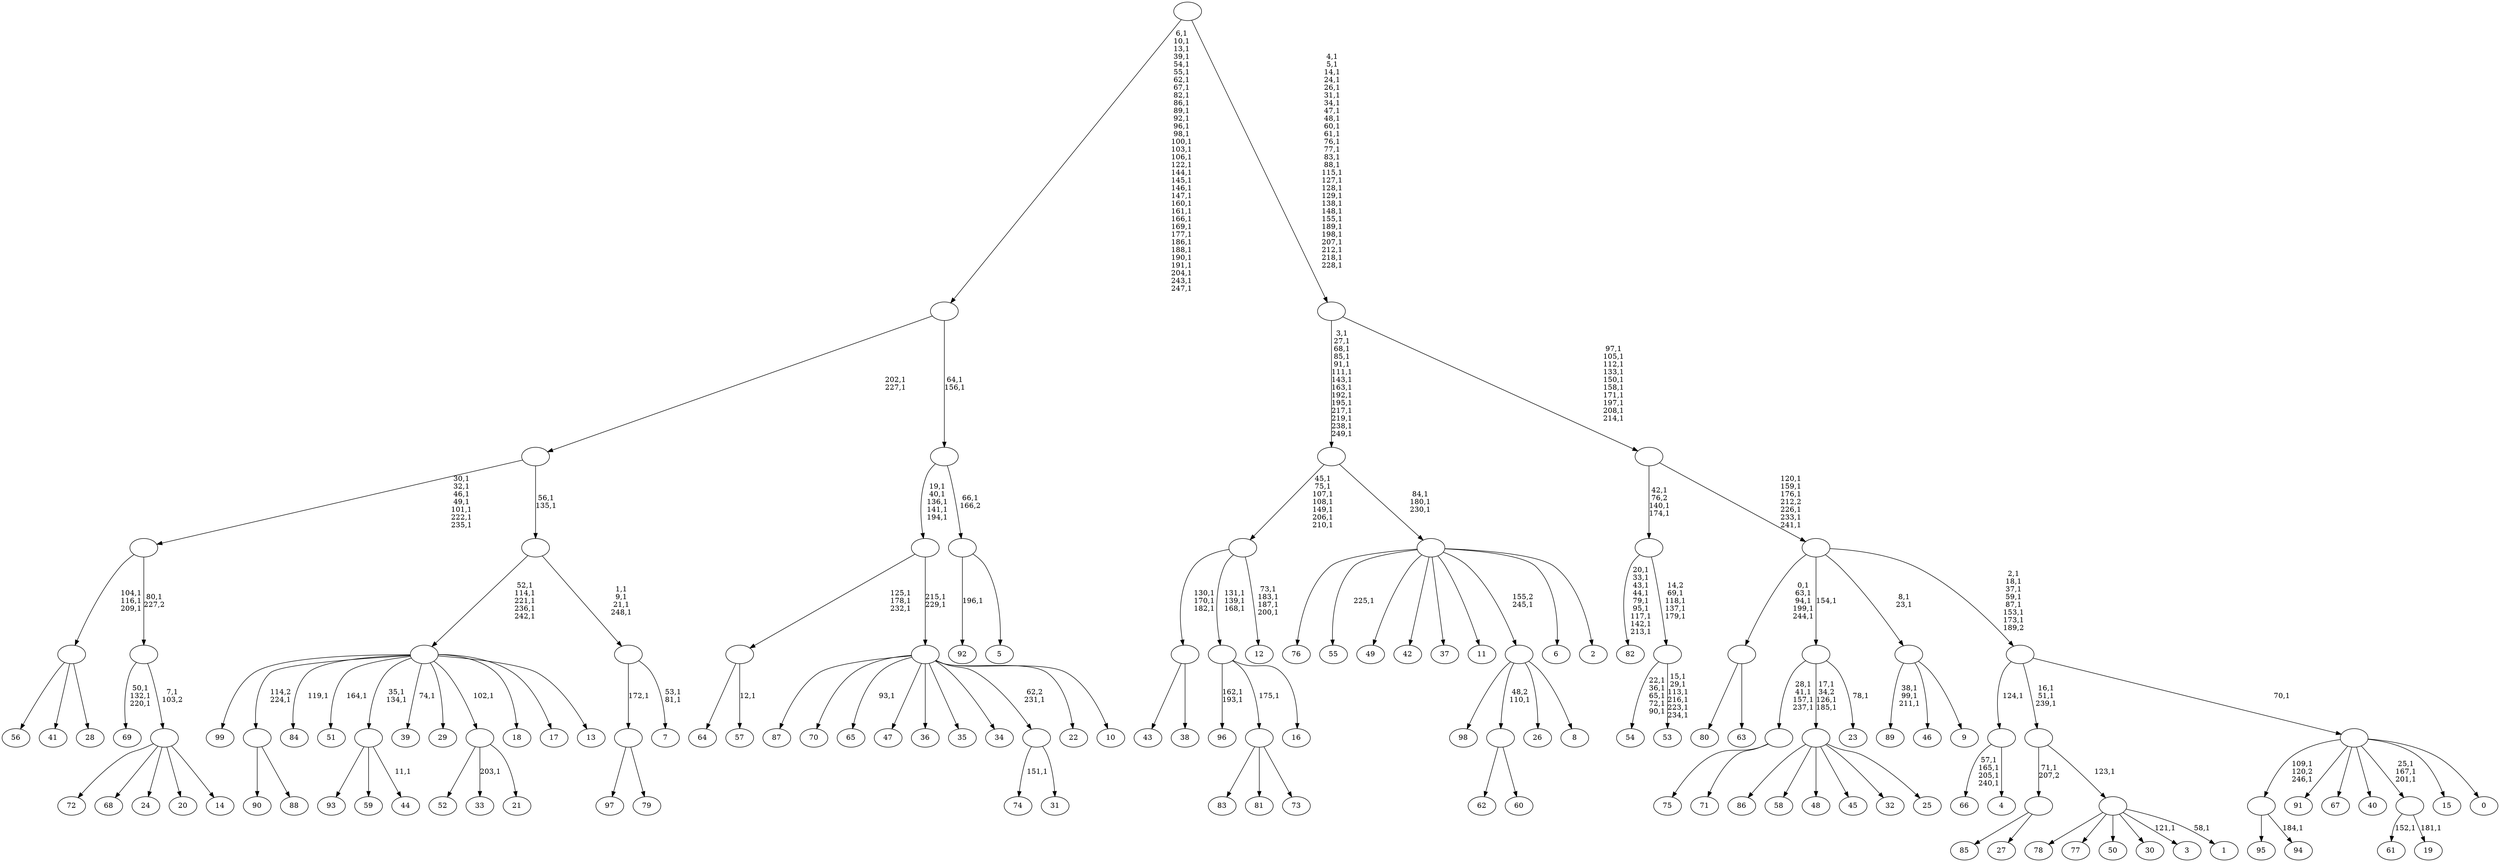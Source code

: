 digraph T {
	350 [label="99"]
	349 [label="98"]
	348 [label="97"]
	347 [label="96"]
	344 [label="95"]
	343 [label="94"]
	341 [label=""]
	339 [label="93"]
	338 [label="92"]
	336 [label="91"]
	335 [label="90"]
	334 [label="89"]
	330 [label="88"]
	329 [label=""]
	328 [label="87"]
	327 [label="86"]
	326 [label="85"]
	325 [label="84"]
	323 [label="83"]
	322 [label="82"]
	312 [label="81"]
	311 [label="80"]
	310 [label="79"]
	309 [label=""]
	308 [label="78"]
	307 [label="77"]
	306 [label="76"]
	305 [label="75"]
	304 [label="74"]
	302 [label="73"]
	301 [label=""]
	300 [label="72"]
	299 [label="71"]
	298 [label=""]
	294 [label="70"]
	293 [label="69"]
	289 [label="68"]
	288 [label="67"]
	287 [label="66"]
	282 [label="65"]
	280 [label="64"]
	279 [label="63"]
	278 [label=""]
	273 [label="62"]
	272 [label="61"]
	270 [label="60"]
	269 [label=""]
	268 [label="59"]
	267 [label="58"]
	266 [label="57"]
	264 [label=""]
	261 [label="56"]
	260 [label="55"]
	258 [label="54"]
	252 [label="53"]
	245 [label=""]
	241 [label=""]
	238 [label="52"]
	237 [label="51"]
	235 [label="50"]
	234 [label="49"]
	233 [label="48"]
	232 [label="47"]
	231 [label="46"]
	230 [label="45"]
	229 [label="44"]
	227 [label=""]
	225 [label="43"]
	224 [label="42"]
	223 [label="41"]
	222 [label="40"]
	221 [label="39"]
	219 [label="38"]
	218 [label=""]
	215 [label="37"]
	214 [label="36"]
	213 [label="35"]
	212 [label="34"]
	211 [label="33"]
	209 [label="32"]
	208 [label="31"]
	207 [label=""]
	206 [label="30"]
	205 [label="29"]
	204 [label="28"]
	203 [label=""]
	200 [label="27"]
	199 [label=""]
	198 [label="26"]
	197 [label="25"]
	196 [label=""]
	193 [label="24"]
	192 [label="23"]
	190 [label=""]
	189 [label="22"]
	188 [label="21"]
	187 [label=""]
	186 [label="20"]
	185 [label="19"]
	183 [label=""]
	180 [label="18"]
	179 [label="17"]
	178 [label="16"]
	177 [label=""]
	174 [label="15"]
	173 [label="14"]
	172 [label=""]
	171 [label=""]
	170 [label=""]
	163 [label="13"]
	162 [label=""]
	157 [label="12"]
	152 [label=""]
	145 [label="11"]
	144 [label="10"]
	143 [label=""]
	141 [label=""]
	136 [label="9"]
	135 [label=""]
	133 [label="8"]
	132 [label=""]
	131 [label="7"]
	128 [label=""]
	124 [label=""]
	122 [label=""]
	120 [label="6"]
	119 [label="5"]
	118 [label=""]
	117 [label=""]
	115 [label=""]
	81 [label="4"]
	80 [label=""]
	79 [label="3"]
	77 [label="2"]
	76 [label=""]
	73 [label=""]
	59 [label="1"]
	57 [label=""]
	56 [label=""]
	53 [label="0"]
	52 [label=""]
	51 [label=""]
	44 [label=""]
	38 [label=""]
	28 [label=""]
	0 [label=""]
	341 -> 343 [label="184,1"]
	341 -> 344 [label=""]
	329 -> 335 [label=""]
	329 -> 330 [label=""]
	309 -> 348 [label=""]
	309 -> 310 [label=""]
	301 -> 323 [label=""]
	301 -> 312 [label=""]
	301 -> 302 [label=""]
	298 -> 305 [label=""]
	298 -> 299 [label=""]
	278 -> 311 [label=""]
	278 -> 279 [label=""]
	269 -> 273 [label=""]
	269 -> 270 [label=""]
	264 -> 266 [label="12,1"]
	264 -> 280 [label=""]
	245 -> 252 [label="15,1\n29,1\n113,1\n216,1\n223,1\n234,1"]
	245 -> 258 [label="22,1\n36,1\n65,1\n72,1\n90,1"]
	241 -> 245 [label="14,2\n69,1\n118,1\n137,1\n179,1"]
	241 -> 322 [label="20,1\n33,1\n43,1\n44,1\n79,1\n95,1\n117,1\n142,1\n213,1"]
	227 -> 229 [label="11,1"]
	227 -> 339 [label=""]
	227 -> 268 [label=""]
	218 -> 225 [label=""]
	218 -> 219 [label=""]
	207 -> 304 [label="151,1"]
	207 -> 208 [label=""]
	203 -> 261 [label=""]
	203 -> 223 [label=""]
	203 -> 204 [label=""]
	199 -> 326 [label=""]
	199 -> 200 [label=""]
	196 -> 327 [label=""]
	196 -> 267 [label=""]
	196 -> 233 [label=""]
	196 -> 230 [label=""]
	196 -> 209 [label=""]
	196 -> 197 [label=""]
	190 -> 192 [label="78,1"]
	190 -> 196 [label="17,1\n34,2\n126,1\n185,1"]
	190 -> 298 [label="28,1\n41,1\n157,1\n237,1"]
	187 -> 211 [label="203,1"]
	187 -> 238 [label=""]
	187 -> 188 [label=""]
	183 -> 185 [label="181,1"]
	183 -> 272 [label="152,1"]
	177 -> 347 [label="162,1\n193,1"]
	177 -> 301 [label="175,1"]
	177 -> 178 [label=""]
	172 -> 300 [label=""]
	172 -> 289 [label=""]
	172 -> 193 [label=""]
	172 -> 186 [label=""]
	172 -> 173 [label=""]
	171 -> 293 [label="50,1\n132,1\n220,1"]
	171 -> 172 [label="7,1\n103,2"]
	170 -> 203 [label="104,1\n116,1\n209,1"]
	170 -> 171 [label="80,1\n227,2"]
	162 -> 221 [label="74,1"]
	162 -> 227 [label="35,1\n134,1"]
	162 -> 237 [label="164,1"]
	162 -> 325 [label="119,1"]
	162 -> 350 [label=""]
	162 -> 329 [label="114,2\n224,1"]
	162 -> 205 [label=""]
	162 -> 187 [label="102,1"]
	162 -> 180 [label=""]
	162 -> 179 [label=""]
	162 -> 163 [label=""]
	152 -> 157 [label="73,1\n183,1\n187,1\n200,1"]
	152 -> 177 [label="131,1\n139,1\n168,1"]
	152 -> 218 [label="130,1\n170,1\n182,1"]
	143 -> 282 [label="93,1"]
	143 -> 328 [label=""]
	143 -> 294 [label=""]
	143 -> 232 [label=""]
	143 -> 214 [label=""]
	143 -> 213 [label=""]
	143 -> 212 [label=""]
	143 -> 207 [label="62,2\n231,1"]
	143 -> 189 [label=""]
	143 -> 144 [label=""]
	141 -> 143 [label="215,1\n229,1"]
	141 -> 264 [label="125,1\n178,1\n232,1"]
	135 -> 334 [label="38,1\n99,1\n211,1"]
	135 -> 231 [label=""]
	135 -> 136 [label=""]
	132 -> 349 [label=""]
	132 -> 269 [label="48,2\n110,1"]
	132 -> 198 [label=""]
	132 -> 133 [label=""]
	128 -> 131 [label="53,1\n81,1"]
	128 -> 309 [label="172,1"]
	124 -> 128 [label="1,1\n9,1\n21,1\n248,1"]
	124 -> 162 [label="52,1\n114,1\n221,1\n236,1\n242,1"]
	122 -> 124 [label="56,1\n135,1"]
	122 -> 170 [label="30,1\n32,1\n46,1\n49,1\n101,1\n222,1\n235,1"]
	118 -> 338 [label="196,1"]
	118 -> 119 [label=""]
	117 -> 141 [label="19,1\n40,1\n136,1\n141,1\n194,1"]
	117 -> 118 [label="66,1\n166,2"]
	115 -> 117 [label="64,1\n156,1"]
	115 -> 122 [label="202,1\n227,1"]
	80 -> 287 [label="57,1\n165,1\n205,1\n240,1"]
	80 -> 81 [label=""]
	76 -> 260 [label="225,1"]
	76 -> 306 [label=""]
	76 -> 234 [label=""]
	76 -> 224 [label=""]
	76 -> 215 [label=""]
	76 -> 145 [label=""]
	76 -> 132 [label="155,2\n245,1"]
	76 -> 120 [label=""]
	76 -> 77 [label=""]
	73 -> 76 [label="84,1\n180,1\n230,1"]
	73 -> 152 [label="45,1\n75,1\n107,1\n108,1\n149,1\n206,1\n210,1"]
	57 -> 59 [label="58,1"]
	57 -> 79 [label="121,1"]
	57 -> 308 [label=""]
	57 -> 307 [label=""]
	57 -> 235 [label=""]
	57 -> 206 [label=""]
	56 -> 199 [label="71,1\n207,2"]
	56 -> 57 [label="123,1"]
	52 -> 183 [label="25,1\n167,1\n201,1"]
	52 -> 341 [label="109,1\n120,2\n246,1"]
	52 -> 336 [label=""]
	52 -> 288 [label=""]
	52 -> 222 [label=""]
	52 -> 174 [label=""]
	52 -> 53 [label=""]
	51 -> 56 [label="16,1\n51,1\n239,1"]
	51 -> 80 [label="124,1"]
	51 -> 52 [label="70,1"]
	44 -> 51 [label="2,1\n18,1\n37,1\n59,1\n87,1\n153,1\n173,1\n189,2"]
	44 -> 135 [label="8,1\n23,1"]
	44 -> 278 [label="0,1\n63,1\n94,1\n199,1\n244,1"]
	44 -> 190 [label="154,1"]
	38 -> 44 [label="120,1\n159,1\n176,1\n212,2\n226,1\n233,1\n241,1"]
	38 -> 241 [label="42,1\n76,2\n140,1\n174,1"]
	28 -> 38 [label="97,1\n105,1\n112,1\n133,1\n150,1\n158,1\n171,1\n197,1\n208,1\n214,1"]
	28 -> 73 [label="3,1\n27,1\n68,1\n85,1\n91,1\n111,1\n143,1\n163,1\n192,1\n195,1\n217,1\n219,1\n238,1\n249,1"]
	0 -> 28 [label="4,1\n5,1\n14,1\n24,1\n26,1\n31,1\n34,1\n47,1\n48,1\n60,1\n61,1\n76,1\n77,1\n83,1\n88,1\n115,1\n127,1\n128,1\n129,1\n138,1\n148,1\n155,1\n189,1\n198,1\n207,1\n212,1\n218,1\n228,1"]
	0 -> 115 [label="6,1\n10,1\n13,1\n39,1\n54,1\n55,1\n62,1\n67,1\n82,1\n86,1\n89,1\n92,1\n96,1\n98,1\n100,1\n103,1\n106,1\n122,1\n144,1\n145,1\n146,1\n147,1\n160,1\n161,1\n166,1\n169,1\n177,1\n186,1\n188,1\n190,1\n191,1\n204,1\n243,1\n247,1"]
}
